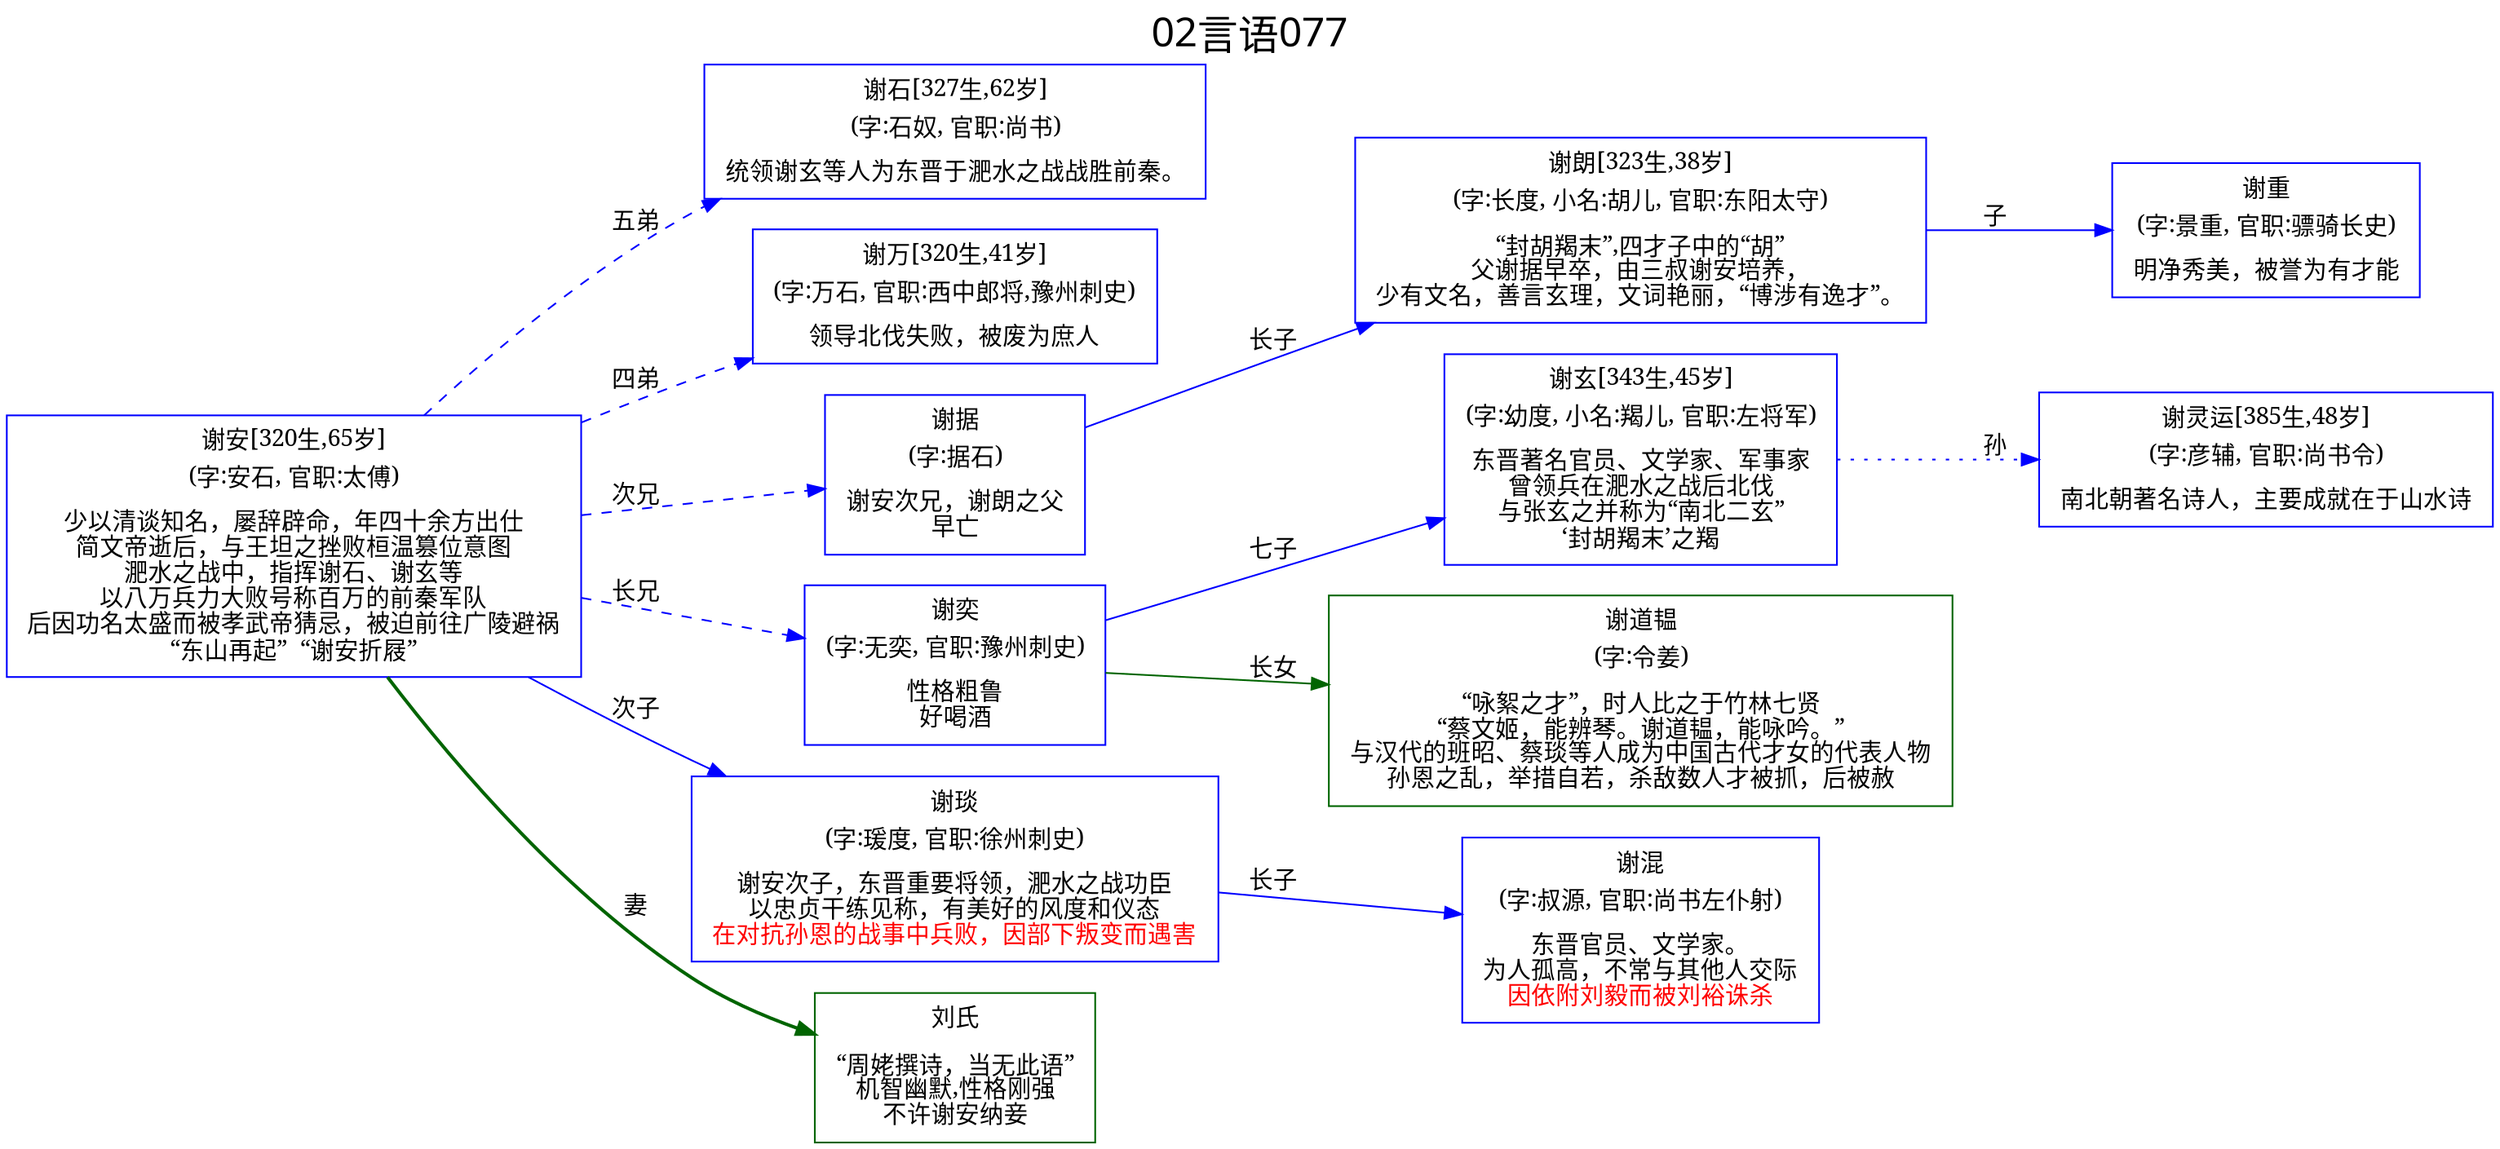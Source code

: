 
digraph
{
	rankdir = "LR";
	ranksep = 0.5;
	label = "02言语077";
	labelloc = "t";
	fontsize = "24";
	fontname = "SimHei";

	graph [style="filled", color="lightgrey"];
	node [fontname="SimSun"];
	edge [fontname="SimSun"];

	谢安 [shape="box", color="blue", label=<<table border="0" cellborder="0"><tr><td>谢安[320生,65岁]</td></tr><tr><td>(字:安石, 官职:太傅)</td></tr><tr><td></td></tr><tr><td>少以清谈知名，屡辞辟命，年四十余方出仕<br/>简文帝逝后，与王坦之挫败桓温篡位意图<br/>淝水之战中，指挥谢石、谢玄等<br/>以八万兵力大败号称百万的前秦军队<br/>后因功名太盛而被孝武帝猜忌，被迫前往广陵避祸<br/>“东山再起”  “谢安折屐”<br/></td></tr></table>>];
	谢灵运 [shape="box", color="blue", label=<<table border="0" cellborder="0"><tr><td>谢灵运[385生,48岁]</td></tr><tr><td>(字:彦辅, 官职:尚书令)</td></tr><tr><td></td></tr><tr><td>南北朝著名诗人，主要成就在于山水诗<br/></td></tr></table>>];
	谢重 [shape="box", color="blue", label=<<table border="0" cellborder="0"><tr><td>谢重</td></tr><tr><td>(字:景重, 官职:骠骑长史)</td></tr><tr><td></td></tr><tr><td>明净秀美，被誉为有才能<br/></td></tr></table>>];
	谢朗 [shape="box", color="blue", label=<<table border="0" cellborder="0"><tr><td>谢朗[323生,38岁]</td></tr><tr><td>(字:长度, 小名:胡儿, 官职:东阳太守)</td></tr><tr><td></td></tr><tr><td>“封胡羯末”,四才子中的“胡”<br/>父谢据早卒，由三叔谢安培养，<br/>少有文名，善言玄理，文词艳丽，“博涉有逸才”。<br/></td></tr></table>>];
	谢玄 [shape="box", color="blue", label=<<table border="0" cellborder="0"><tr><td>谢玄[343生,45岁]</td></tr><tr><td>(字:幼度, 小名:羯儿, 官职:左将军)</td></tr><tr><td></td></tr><tr><td>东晋著名官员、文学家、军事家<br/>曾领兵在淝水之战后北伐<br/>与张玄之并称为“南北二玄”<br/>‘封胡羯末’之羯<br/></td></tr></table>>];
	谢道韫 [shape="box", color="darkgreen", label=<<table border="0" cellborder="0"><tr><td>谢道韫</td></tr><tr><td>(字:令姜)</td></tr><tr><td></td></tr><tr><td>“咏絮之才”，时人比之于竹林七贤<br/>“蔡文姬，能辨琴。谢道韫，能咏吟。”<br/>与汉代的班昭、蔡琰等人成为中国古代才女的代表人物<br/>孙恩之乱，举措自若，杀敌数人才被抓，后被赦<br/></td></tr></table>>];
	谢混 [shape="box", color="blue", label=<<table border="0" cellborder="0"><tr><td>谢混</td></tr><tr><td>(字:叔源, 官职:尚书左仆射)</td></tr><tr><td></td></tr><tr><td>东晋官员、文学家。<br/>为人孤高，不常与其他人交际<br/><font color = 'red'>因依附刘毅而被刘裕诛杀</font></td></tr></table>>];
	谢石 [shape="box", color="blue", label=<<table border="0" cellborder="0"><tr><td>谢石[327生,62岁]</td></tr><tr><td>(字:石奴, 官职:尚书)</td></tr><tr><td></td></tr><tr><td>统领谢玄等人为东晋于淝水之战战胜前秦。<br/></td></tr></table>>];
	谢万 [shape="box", color="blue", label=<<table border="0" cellborder="0"><tr><td>谢万[320生,41岁]</td></tr><tr><td>(字:万石, 官职:西中郎将,豫州刺史)</td></tr><tr><td></td></tr><tr><td>领导北伐失败，被废为庶人<br/></td></tr></table>>];
	谢据 [shape="box", color="blue", label=<<table border="0" cellborder="0"><tr><td>谢据</td></tr><tr><td>(字:据石)</td></tr><tr><td></td></tr><tr><td>谢安次兄，谢朗之父<br/>早亡<br/></td></tr></table>>];
	谢奕 [shape="box", color="blue", label=<<table border="0" cellborder="0"><tr><td>谢奕</td></tr><tr><td>(字:无奕, 官职:豫州刺史)</td></tr><tr><td></td></tr><tr><td>性格粗鲁<br/>好喝酒<br/></td></tr></table>>];
	谢琰 [shape="box", color="blue", label=<<table border="0" cellborder="0"><tr><td>谢琰</td></tr><tr><td>(字:瑗度, 官职:徐州刺史)</td></tr><tr><td></td></tr><tr><td>谢安次子，东晋重要将领，淝水之战功臣<br/>以忠贞干练见称，有美好的风度和仪态<br/><font color = 'red'>在对抗孙恩的战事中兵败，因部下叛变而遇害</font></td></tr></table>>];
	沛国相县刘氏 [shape="box", color="darkgreen", label=<<table border="0" cellborder="0"><tr><td>刘氏</td></tr><tr><td></td></tr><tr><td>“周姥撰诗，当无此语”<br/>机智幽默,性格刚强<br/>不许谢安纳妾<br/></td></tr></table>>];

	谢安 -> 沛国相县刘氏 [label="妻", style=bold, color="darkgreen"];
	谢安 -> 谢琰 [label="次子", style=solid, color="blue"];
	谢安 -> 谢奕 [label="长兄", style=dashed, color="blue"];
	谢安 -> 谢据 [label="次兄", style=dashed, color="blue"];
	谢安 -> 谢万 [label="四弟", style=dashed, color="blue"];
	谢安 -> 谢石 [label="五弟", style=dashed, color="blue"];
	谢琰 -> 谢混 [label="长子", style=solid, color="blue"];
	谢奕 -> 谢道韫 [label="长女", style=solid, color="darkgreen"];
	谢奕 -> 谢玄 [label="七子", style=solid, color="blue"];
	谢据 -> 谢朗 [label="长子", style=solid, color="blue"];
	谢朗 -> 谢重 [label="子", style=solid, color="blue"];
	谢玄 -> 谢灵运 [label="孙", style=dotted, color="blue"];


}
